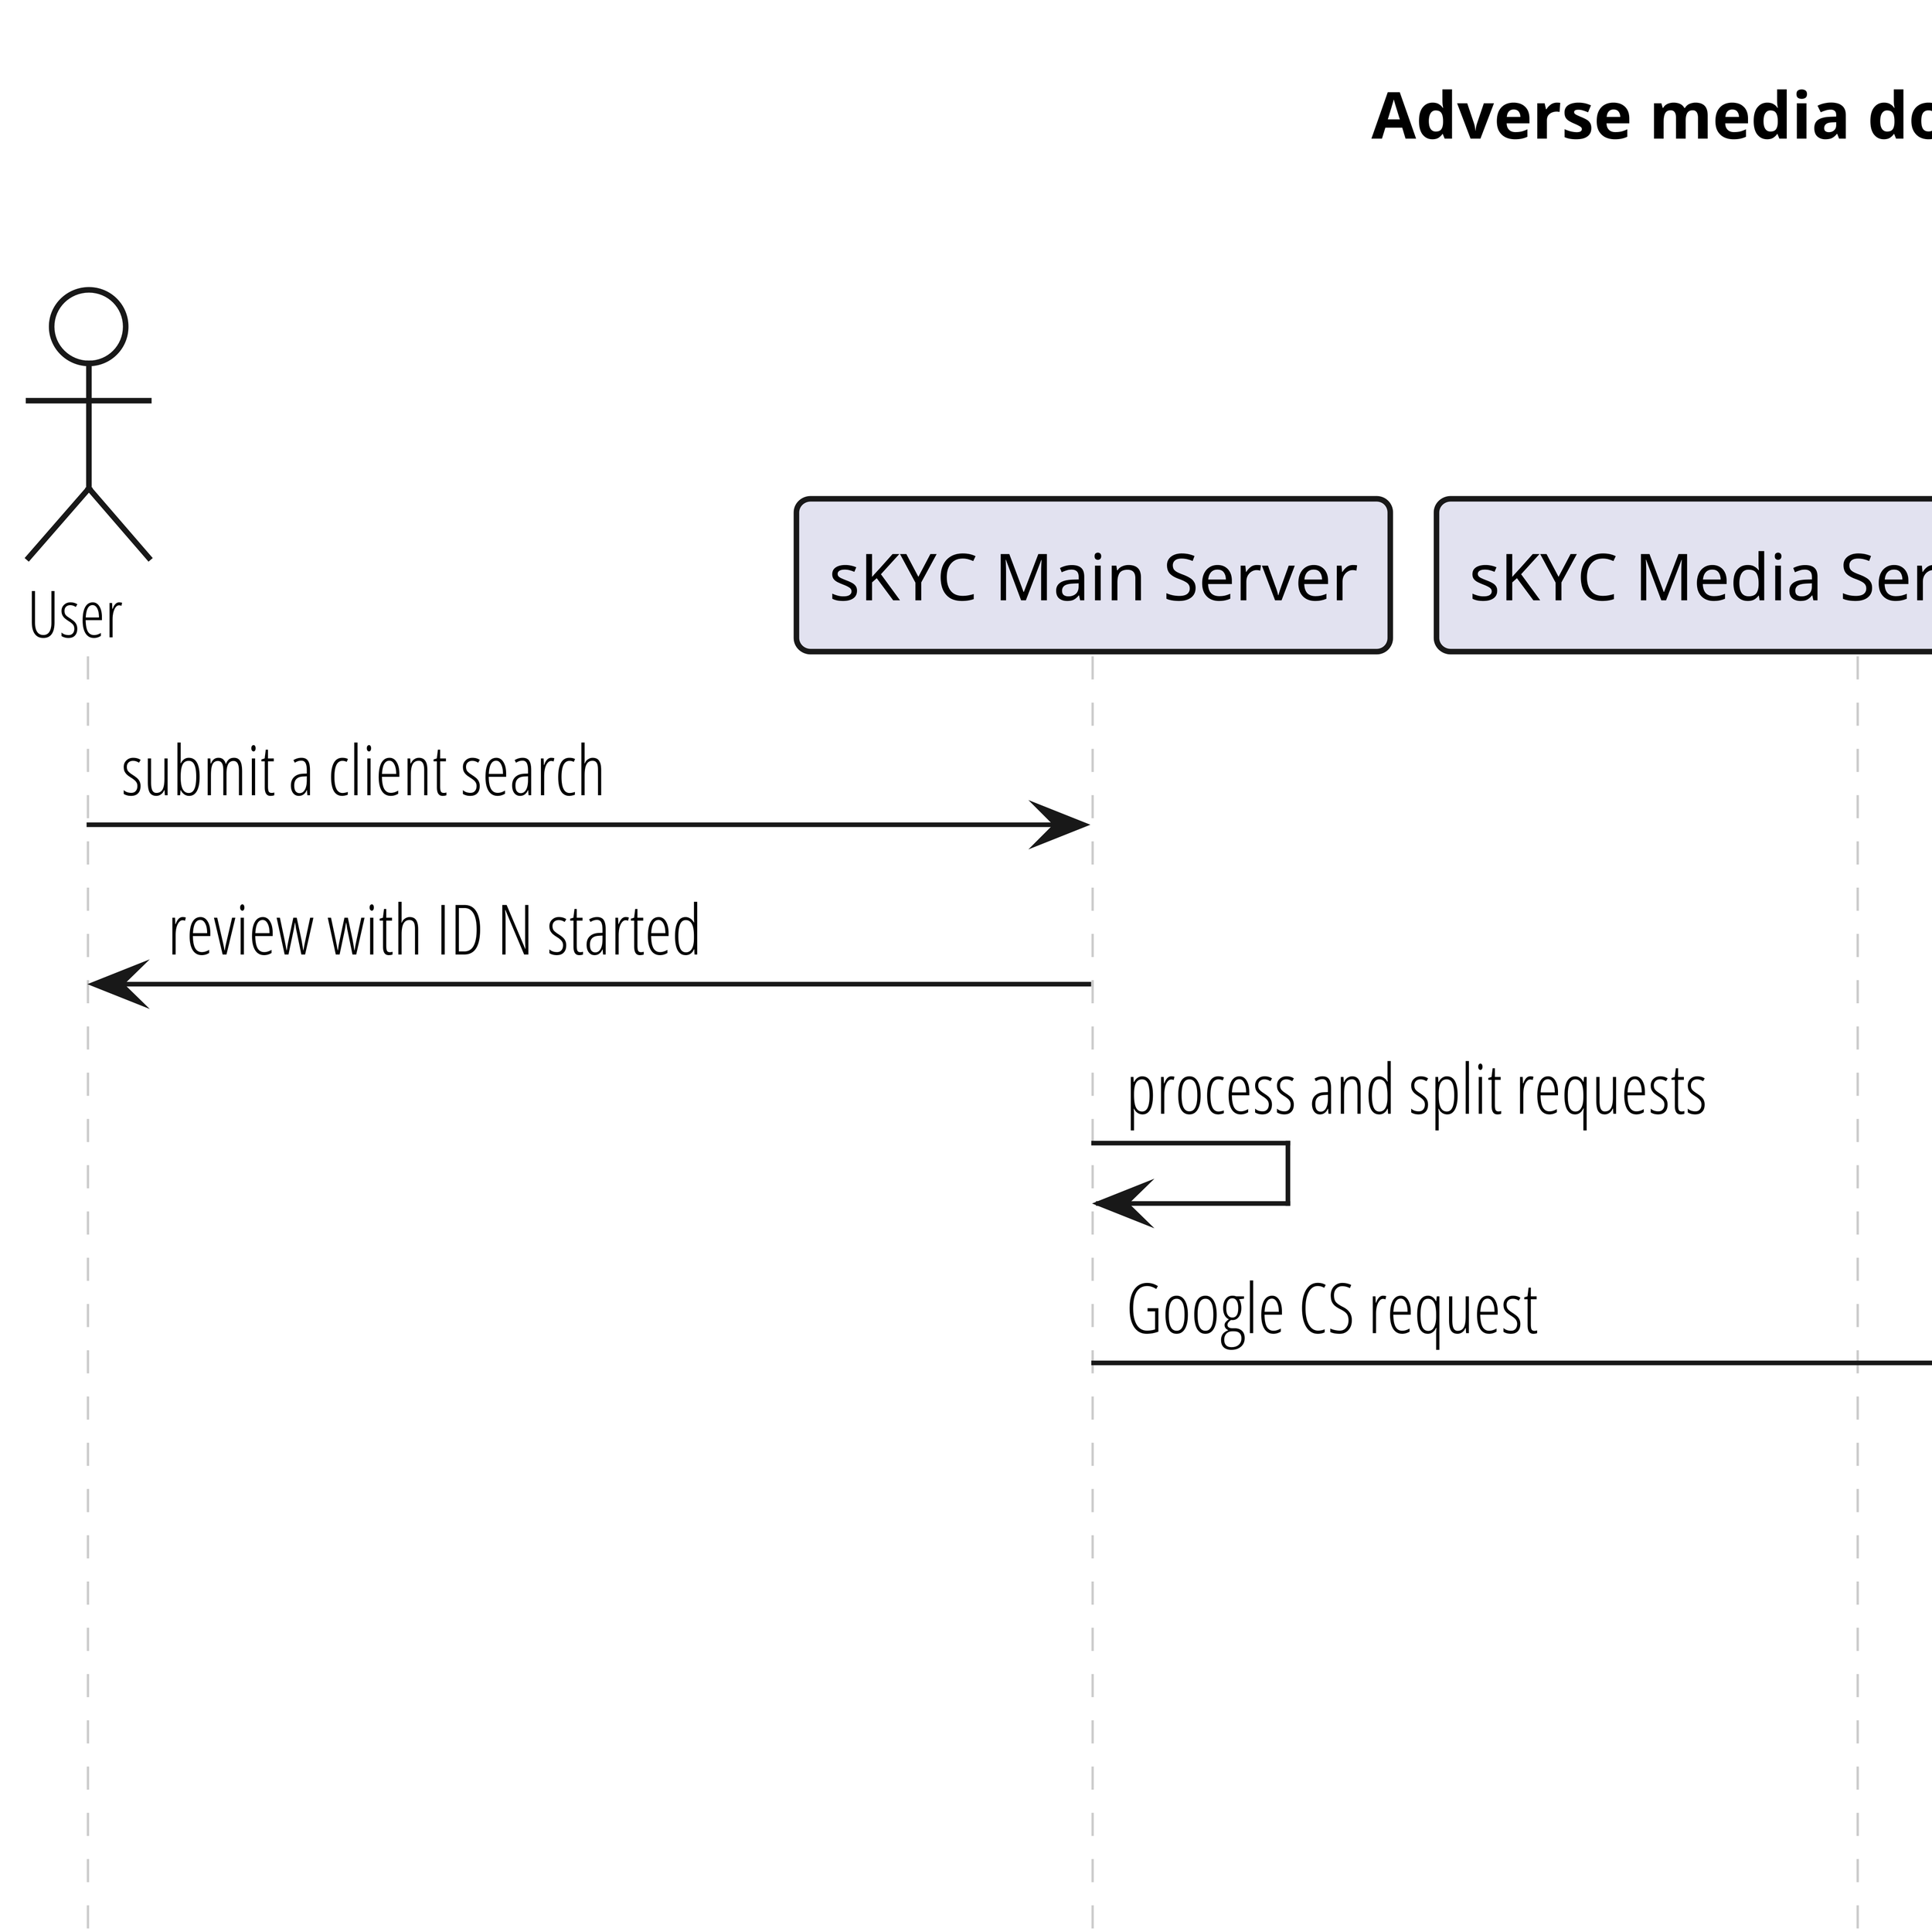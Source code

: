 @startuml

skinparam dpi 1200
scale 1200*1800

skinparam roundCorner 6
skinparam shadowing false
skinparam interface {
  backgroundColor WhiteSmoke
}
skinparam actor {
  FontName Open Sans Condensed Light
  FontSize 14
}
skinparam arrow {
  FontName Open Sans Condensed Light
  FontSize 15
}
skinparam note {
  FontName Open Sans Condensed Light
  FontSize 13
  BorderColor #bbb
}
skinparam footer {
  FontName Open Sans Condensed Light
  FontSize 14
  FontColor DimGrey
}
skinparam sequence {
  actorBorderThickness 1.2
  participantBorderThickness 1.2
  LifeLineBorderColor #ccc
  ParticipantFontName Avenir Next Condensed
  DividerBorderColor #eee
  DividerBackgroundColor #fff
  DividerFontName Open Sans Condensed Light
  DividerFontSize 15
  DividerFontStyle Light
  TitleFontName Open Sans Condensed Light
  TitleFontStyle Light
  TitleFontSize 17
}

actor "User" as user #fff
participant "sKYC Main Server" as main
participant "sKYC Media Server Cution" as cution
participant "sKYC Processing" as proc
participant "sKYC Media Server Google CS connector" as google
queue "Apache ActiveMQ" as queue #fff
database "RDBMS" as rdbms #fff
participant "Proxy" as proxy #fef
participant "Anonymizer" as anonymizer #fef
participant "Google CS API" as googleapi
participant "Internet" as inet

title
Adverse media document retrieval (from Google CS API) and processing through proxy server and anonymizer: typical implementation
<font color="DimGrey" size="12">(smartKYC R18.7.x)</font>
endtitle



user -> main: submit a client search
main -> user: review with ID N started
main -> main: process and split requests
main -> queue: Google CS request
queue -> google: Google CS requests
google-> anonymizer: request to retrieve list\n of URLs to download
anonymizer -> googleapi: request to retrieve\n list of URLs to download
googleapi -> anonymizer: response
anonymizer -> google: forward the response\n from Google CS API
google -> google: process the response
google -> queue:  list of URLs to download
loop for each URL to download authorized by smartKYC url-rules
queue -> cution:  URL to download
cution -> proxy:  download document from URL
proxy -> inet:  download document from URL
inet -> cution: downloaded document
cution -> queue: downloaded document
queue -> proc: downloaded document
proc -> proc: processing document\n (accept or reject)
proc -> queue: processed document
queue -> main: processed document
main -> rdbms: save processed document
end
main -> main: search post-processing
user -> main: request search status/results
main -> user: results\n(status, documents, snippets, facts, etc.)



@enduml
